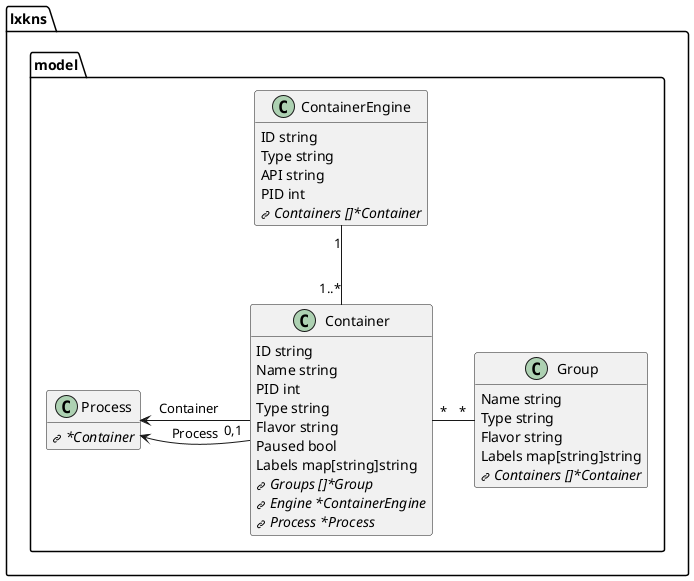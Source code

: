 @startuml lxkns-containers
hide empty fields
hide empty methods
!define L <size:12><&link-intact></size><i>

package "lxkns.model" {

class Process {
  L *Container
}

class Container {
  ID string
  Name string
  PID int
  Type string
  Flavor string
  Paused bool
  Labels map[string]string
  L Groups []*Group
  L Engine *ContainerEngine
  L Process *Process
}

Process <- "0,1" Container : "Container    "
Process <- Container : "Process"

class Group {
    Name string
    Type string
    Flavor string
    Labels map[string]string
    L Containers []*Container
}

class ContainerEngine {
    ID string
    Type string
    API string
    PID int
    L Containers []*Container
}

ContainerEngine "1" -- "1..*" Container : "  "
Container "*" - "*" Group : "  "

}

@enduml
